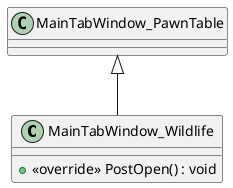 @startuml
class MainTabWindow_Wildlife {
    + <<override>> PostOpen() : void
}
MainTabWindow_PawnTable <|-- MainTabWindow_Wildlife
@enduml
